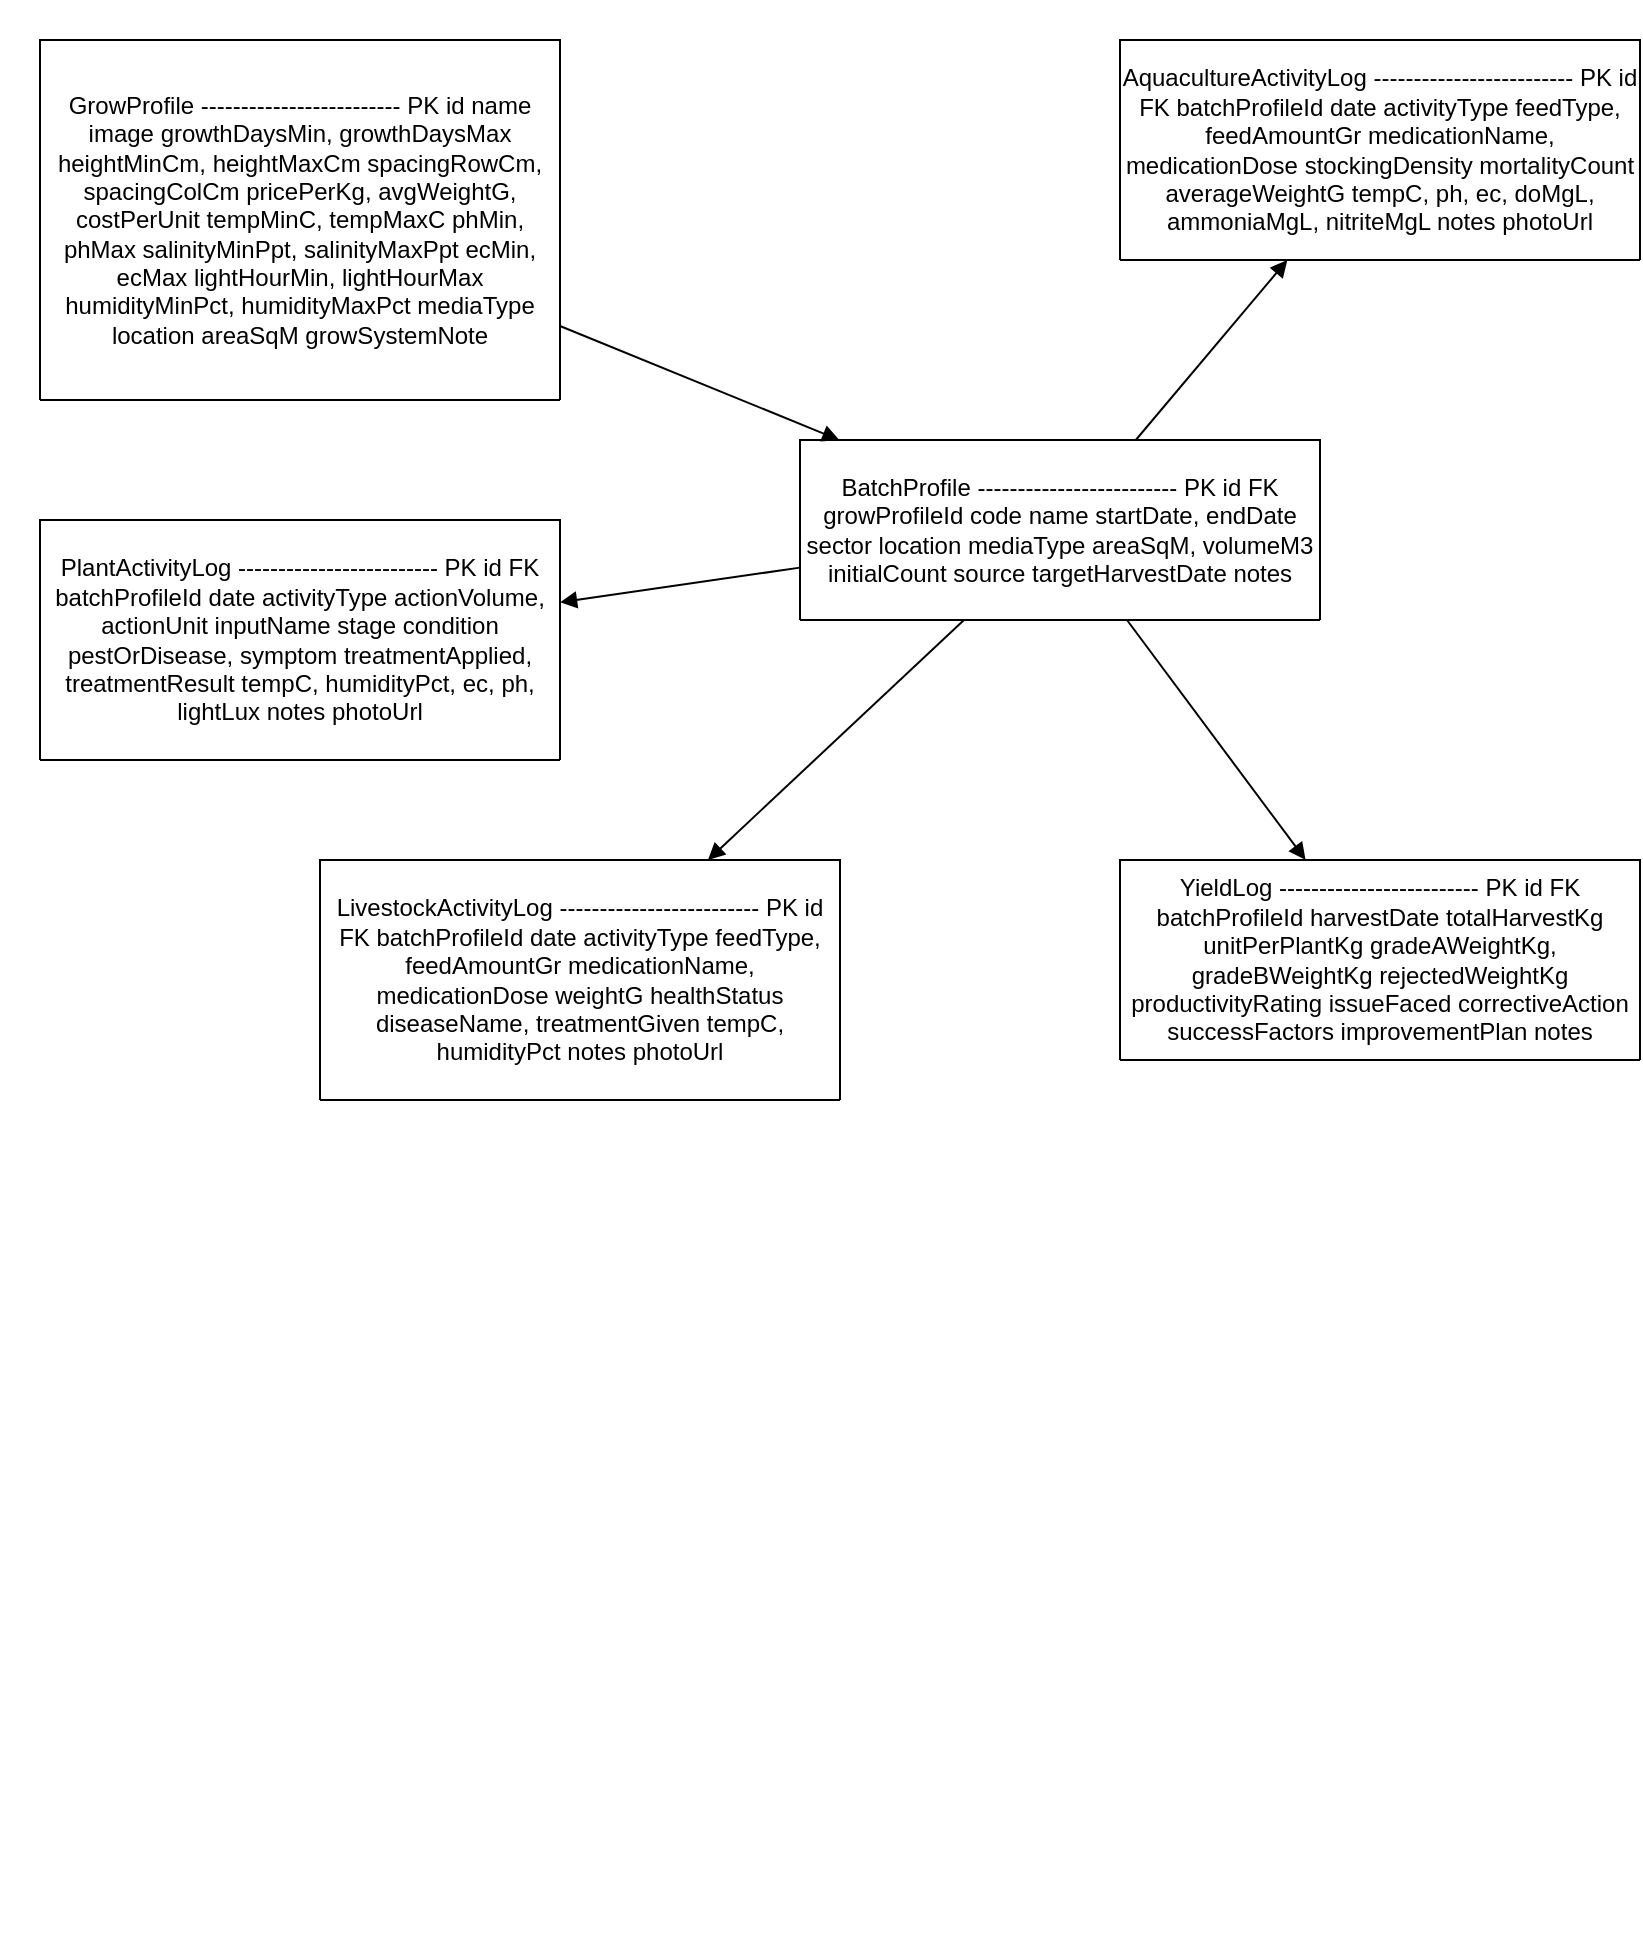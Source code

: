<mxfile version="28.2.1">
  <diagram name="Page-1" id="fgL5W2plbls5O4LXVi0j">
    <mxGraphModel dx="1031" dy="802" grid="1" gridSize="10" guides="1" tooltips="1" connect="1" arrows="1" fold="1" page="1" pageScale="1" pageWidth="850" pageHeight="1100" math="0" shadow="0">
      <root>
        <mxCell id="0" />
        <mxCell id="1" parent="0" />
        <mxCell id="SlhOiosz6YEpd-eUALrn-1" value="&#xa;  &#xa;    &#xa;      &#xa;        &#xa;        &#xa;&#xa;        &#xa;        &#xa;          &#xa;        &#xa;&#xa;        &#xa;        &#xa;          &#xa;        &#xa;&#xa;        &#xa;        &#xa;          &#xa;        &#xa;&#xa;        &#xa;        &#xa;          &#xa;        &#xa;&#xa;        &#xa;        &#xa;          &#xa;        &#xa;&#xa;        &#xa;        &#xa;          &#xa;        &#xa;&#xa;        &#xa;        &#xa;          &#xa;        &#xa;        &#xa;          &#xa;        &#xa;        &#xa;          &#xa;        &#xa;        &#xa;          &#xa;        &#xa;        &#xa;          &#xa;        &#xa;&#xa;      &#xa;    &#xa;  &#xa;" style="text;whiteSpace=wrap;html=1;" vertex="1" parent="1">
          <mxGeometry width="30" height="840" as="geometry" />
        </mxCell>
        <mxCell id="SlhOiosz6YEpd-eUALrn-2" value="&#xa;  &#xa;    &#xa;      &#xa;        &#xa;        &#xa;&#xa;        &#xa;        &#xa;          &#xa;        &#xa;&#xa;        &#xa;        &#xa;          &#xa;        &#xa;        &#xa;        &#xa;          &#xa;        &#xa;&#xa;        &#xa;        &#xa;          &#xa;        &#xa;&#xa;        &#xa;        &#xa;          &#xa;        &#xa;        &#xa;        &#xa;          &#xa;        &#xa;&#xa;        &#xa;        &#xa;          &#xa;        &#xa;        &#xa;          &#xa;        &#xa;        &#xa;          &#xa;        &#xa;        &#xa;          &#xa;        &#xa;        &#xa;          &#xa;        &#xa;&#xa;      &#xa;    &#xa;  &#xa;" style="text;whiteSpace=wrap;html=1;" vertex="1" parent="1">
          <mxGeometry x="140" y="180" width="230" height="480" as="geometry" />
        </mxCell>
        <mxCell id="SlhOiosz6YEpd-eUALrn-3" value="GrowProfile ------------------------- PK id name image growthDaysMin, growthDaysMax heightMinCm, heightMaxCm spacingRowCm, spacingColCm pricePerKg, avgWeightG, costPerUnit tempMinC, tempMaxC phMin, phMax salinityMinPpt, salinityMaxPpt ecMin, ecMax lightHourMin, lightHourMax humidityMinPct, humidityMaxPct mediaType location areaSqM growSystemNote" style="shape=swimlane;whiteSpace=wrap;startSize=180;" vertex="1" parent="1">
          <mxGeometry x="20" y="20" width="260" height="180" as="geometry" />
        </mxCell>
        <mxCell id="SlhOiosz6YEpd-eUALrn-4" value="BatchProfile ------------------------- PK id FK growProfileId code name startDate, endDate sector location mediaType areaSqM, volumeM3 initialCount source targetHarvestDate notes" style="shape=swimlane;whiteSpace=wrap;startSize=90;" vertex="1" parent="1">
          <mxGeometry x="400" y="220" width="260" height="90" as="geometry" />
        </mxCell>
        <mxCell id="SlhOiosz6YEpd-eUALrn-5" value="PlantActivityLog ------------------------- PK id FK batchProfileId date activityType actionVolume, actionUnit inputName stage condition pestOrDisease, symptom treatmentApplied, treatmentResult tempC, humidityPct, ec, ph, lightLux notes photoUrl" style="shape=swimlane;whiteSpace=wrap;startSize=120;" vertex="1" parent="1">
          <mxGeometry x="20" y="260" width="260" height="120" as="geometry" />
        </mxCell>
        <mxCell id="SlhOiosz6YEpd-eUALrn-6" value="LivestockActivityLog ------------------------- PK id FK batchProfileId date activityType feedType, feedAmountGr medicationName, medicationDose weightG healthStatus diseaseName, treatmentGiven tempC, humidityPct notes photoUrl" style="shape=swimlane;whiteSpace=wrap;startSize=120;" vertex="1" parent="1">
          <mxGeometry x="160" y="430" width="260" height="120" as="geometry" />
        </mxCell>
        <mxCell id="SlhOiosz6YEpd-eUALrn-7" value="AquacultureActivityLog ------------------------- PK id FK batchProfileId date activityType feedType, feedAmountGr medicationName, medicationDose stockingDensity mortalityCount averageWeightG tempC, ph, ec, doMgL, ammoniaMgL, nitriteMgL notes photoUrl" style="shape=swimlane;whiteSpace=wrap;startSize=110;" vertex="1" parent="1">
          <mxGeometry x="560" y="20" width="260" height="110" as="geometry" />
        </mxCell>
        <mxCell id="SlhOiosz6YEpd-eUALrn-8" value="YieldLog ------------------------- PK id FK batchProfileId harvestDate totalHarvestKg unitPerPlantKg gradeAWeightKg, gradeBWeightKg rejectedWeightKg productivityRating issueFaced correctiveAction successFactors improvementPlan notes" style="shape=swimlane;whiteSpace=wrap;startSize=100;" vertex="1" parent="1">
          <mxGeometry x="560" y="430" width="260" height="100" as="geometry" />
        </mxCell>
        <mxCell id="SlhOiosz6YEpd-eUALrn-9" style="endArrow=block;edgeStyle=elbowEdge;rounded=0;" edge="1" parent="1" source="SlhOiosz6YEpd-eUALrn-3" target="SlhOiosz6YEpd-eUALrn-4">
          <mxGeometry relative="1" as="geometry" />
        </mxCell>
        <mxCell id="SlhOiosz6YEpd-eUALrn-10" style="endArrow=block;edgeStyle=elbowEdge;rounded=0;" edge="1" parent="1" source="SlhOiosz6YEpd-eUALrn-4" target="SlhOiosz6YEpd-eUALrn-5">
          <mxGeometry relative="1" as="geometry" />
        </mxCell>
        <mxCell id="SlhOiosz6YEpd-eUALrn-11" style="endArrow=block;edgeStyle=elbowEdge;rounded=0;" edge="1" parent="1" source="SlhOiosz6YEpd-eUALrn-4" target="SlhOiosz6YEpd-eUALrn-6">
          <mxGeometry relative="1" as="geometry" />
        </mxCell>
        <mxCell id="SlhOiosz6YEpd-eUALrn-12" style="endArrow=block;edgeStyle=elbowEdge;rounded=0;" edge="1" parent="1" source="SlhOiosz6YEpd-eUALrn-4" target="SlhOiosz6YEpd-eUALrn-7">
          <mxGeometry relative="1" as="geometry" />
        </mxCell>
        <mxCell id="SlhOiosz6YEpd-eUALrn-13" style="endArrow=block;edgeStyle=elbowEdge;rounded=0;" edge="1" parent="1" source="SlhOiosz6YEpd-eUALrn-4" target="SlhOiosz6YEpd-eUALrn-8">
          <mxGeometry relative="1" as="geometry" />
        </mxCell>
      </root>
    </mxGraphModel>
  </diagram>
</mxfile>
